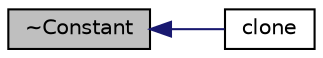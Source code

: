 digraph "~Constant"
{
  bgcolor="transparent";
  edge [fontname="Helvetica",fontsize="10",labelfontname="Helvetica",labelfontsize="10"];
  node [fontname="Helvetica",fontsize="10",shape=record];
  rankdir="LR";
  Node308 [label="~Constant",height=0.2,width=0.4,color="black", fillcolor="grey75", style="filled", fontcolor="black"];
  Node308 -> Node309 [dir="back",color="midnightblue",fontsize="10",style="solid",fontname="Helvetica"];
  Node309 [label="clone",height=0.2,width=0.4,color="black",URL="$a28805.html#aee74ffb7e6a61c2b696503c48618994a",tooltip="Construct and return a clone. "];
}
